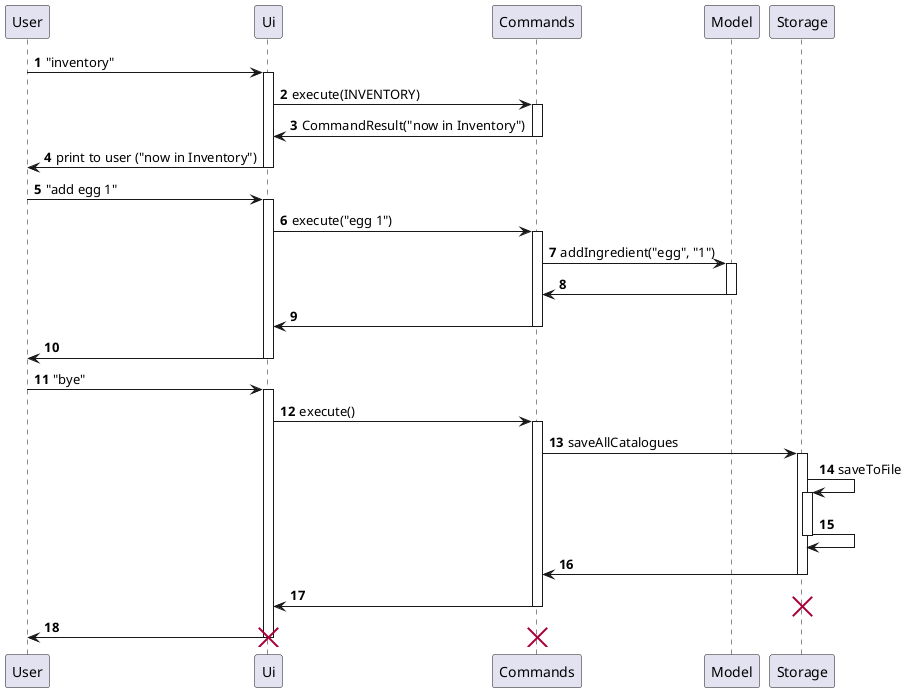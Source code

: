 @startuml
'https://plantuml.com/sequence-diagram

autonumber

User -> Ui: "inventory"
activate Ui
Ui -> Commands: execute(INVENTORY)
activate Commands
Commands -> Ui: CommandResult("now in Inventory")
deactivate Commands
Ui -> User: print to user ("now in Inventory")
deactivate Ui

User -> Ui: "add egg 1"
activate Ui
Ui -> Commands: execute("egg 1")
activate Commands
Commands -> Model : addIngredient("egg", "1")
activate Model
Model -> Commands
deactivate Model
Commands -> Ui
deactivate Commands
Ui -> User
deactivate Ui

User -> Ui: "bye"
activate Ui
Ui -> Commands: execute()
activate Commands
Commands -> Storage: saveAllCatalogues
activate Storage
Storage -> Storage: saveToFile
activate Storage
Storage -> Storage
deactivate Storage
Storage -> Commands
deactivate Storage

Commands -> Ui

destroy Storage
deactivate Commands
Ui -> User
destroy Commands
deactivate Ui

destroy Ui



@enduml